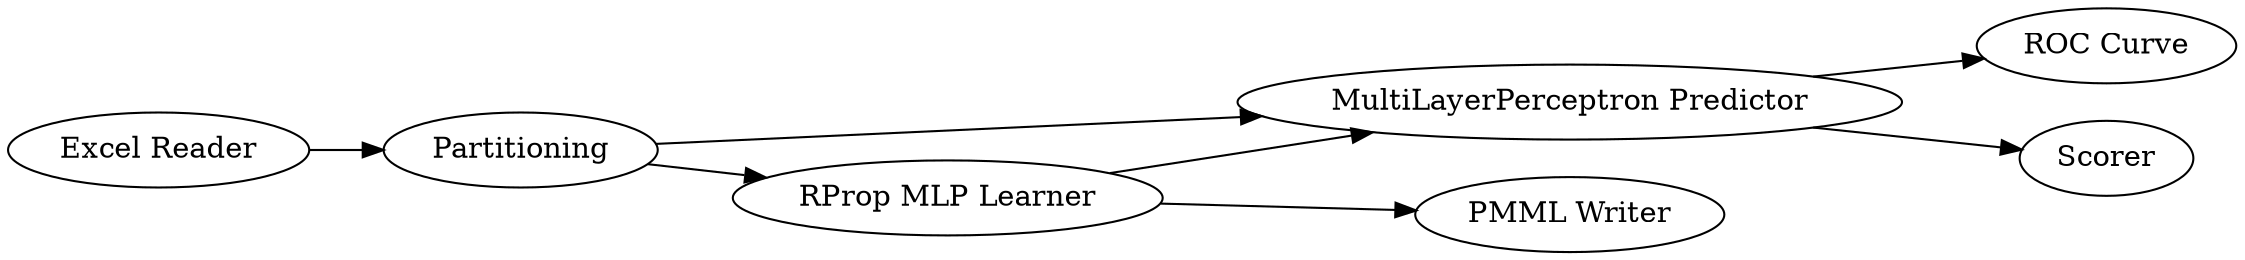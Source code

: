 digraph {
	"-8686217494926354819_1" [label="Excel Reader"]
	"-8686217494926354819_6" [label="ROC Curve"]
	"-8686217494926354819_2" [label=Partitioning]
	"-8686217494926354819_7" [label="PMML Writer"]
	"-8686217494926354819_4" [label="MultiLayerPerceptron Predictor"]
	"-8686217494926354819_3" [label="RProp MLP Learner"]
	"-8686217494926354819_5" [label=Scorer]
	"-8686217494926354819_1" -> "-8686217494926354819_2"
	"-8686217494926354819_3" -> "-8686217494926354819_4"
	"-8686217494926354819_3" -> "-8686217494926354819_7"
	"-8686217494926354819_2" -> "-8686217494926354819_4"
	"-8686217494926354819_4" -> "-8686217494926354819_6"
	"-8686217494926354819_2" -> "-8686217494926354819_3"
	"-8686217494926354819_4" -> "-8686217494926354819_5"
	rankdir=LR
}
